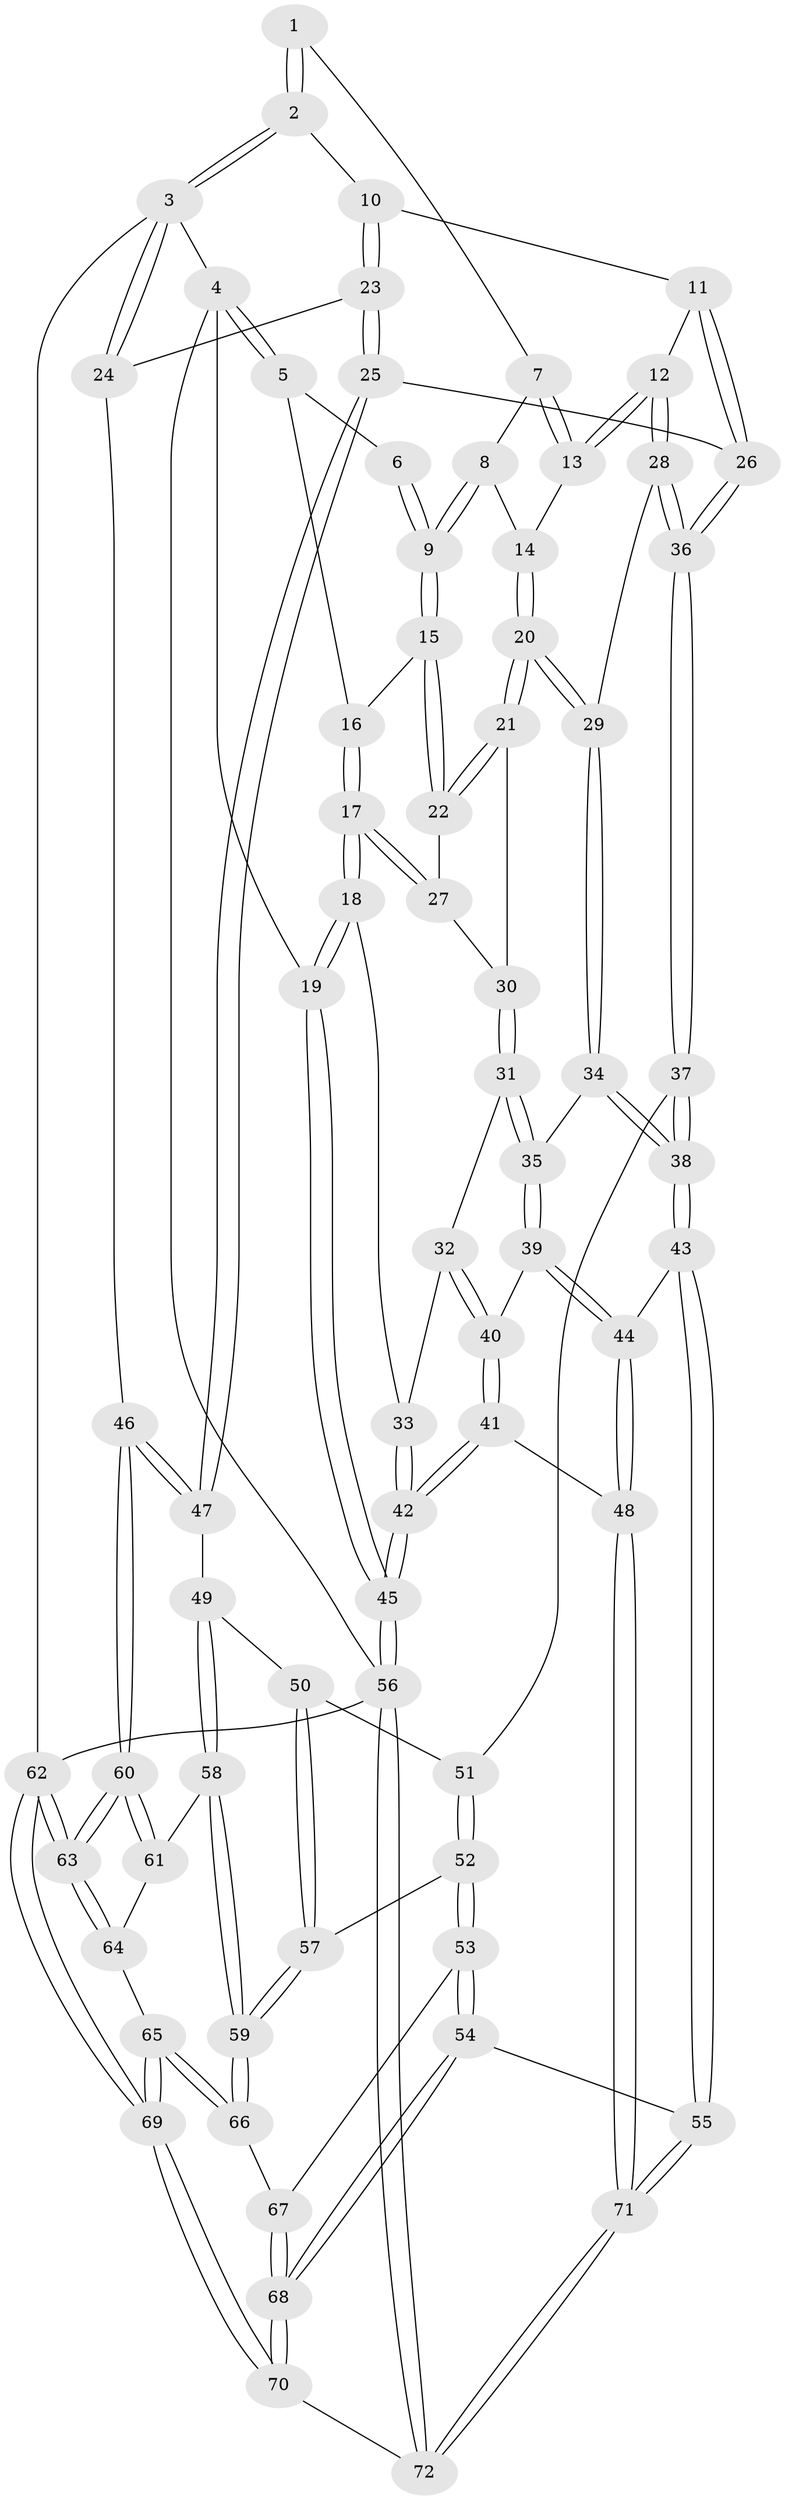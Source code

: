 // Generated by graph-tools (version 1.1) at 2025/38/03/09/25 02:38:55]
// undirected, 72 vertices, 177 edges
graph export_dot {
graph [start="1"]
  node [color=gray90,style=filled];
  1 [pos="+0.4175164157324311+0"];
  2 [pos="+0.6952896449609905+0"];
  3 [pos="+1+0"];
  4 [pos="+0+0"];
  5 [pos="+0+0"];
  6 [pos="+0.03518846996783248+0"];
  7 [pos="+0.38263747357744204+0"];
  8 [pos="+0.23413206929082328+0.10738798081417482"];
  9 [pos="+0.16696900164918388+0.08925437147325235"];
  10 [pos="+0.7044639072122206+0"];
  11 [pos="+0.6994622187020922+0"];
  12 [pos="+0.432494527704987+0.19605939051099605"];
  13 [pos="+0.41335455297872137+0.1686197812490734"];
  14 [pos="+0.2570697501495831+0.12806569428635312"];
  15 [pos="+0.15988081955084482+0.10278699767596247"];
  16 [pos="+0.0476605866143368+0.14823840236085775"];
  17 [pos="+0+0.24150511045873232"];
  18 [pos="+0+0.2825594177875731"];
  19 [pos="+0+0.2858279833674548"];
  20 [pos="+0.26580413511316553+0.26614403490775407"];
  21 [pos="+0.23479883281566657+0.2521899265495641"];
  22 [pos="+0.15867111482952842+0.12093405734446408"];
  23 [pos="+0.8779245526040883+0.1694377906293688"];
  24 [pos="+1+0.2150170724449687"];
  25 [pos="+0.7372940995706719+0.38760446162408707"];
  26 [pos="+0.6081501104529167+0.38382324757012076"];
  27 [pos="+0.12369436973285354+0.2361120757642141"];
  28 [pos="+0.4346116133684877+0.22121524148307933"];
  29 [pos="+0.2870475134906376+0.29024549670639965"];
  30 [pos="+0.13355359305184933+0.25018867064390543"];
  31 [pos="+0.13896804204371999+0.3577230555683392"];
  32 [pos="+0.10351364733098964+0.370860979791198"];
  33 [pos="+0.06875522192501515+0.3722825026675408"];
  34 [pos="+0.26449137311631044+0.3549040069002175"];
  35 [pos="+0.21497219039109486+0.37949033440246305"];
  36 [pos="+0.5894225294387615+0.39099862996601803"];
  37 [pos="+0.5635771253263862+0.43192361610674024"];
  38 [pos="+0.4544402850504388+0.5193494176669168"];
  39 [pos="+0.21309206560121563+0.3969000497141476"];
  40 [pos="+0.12606704903290242+0.5122540664937931"];
  41 [pos="+0.06824509281203538+0.7228306054005413"];
  42 [pos="+0+0.7347324647415682"];
  43 [pos="+0.3696596373944445+0.6731875249361688"];
  44 [pos="+0.2815390760162935+0.6883669209899645"];
  45 [pos="+0+0.7986814358437061"];
  46 [pos="+1+0.4807799762860895"];
  47 [pos="+0.8847223095113482+0.49345627799375663"];
  48 [pos="+0.18536553633200253+0.7250769083883704"];
  49 [pos="+0.8232843812522684+0.6233192633286369"];
  50 [pos="+0.728763078166551+0.6523051623346324"];
  51 [pos="+0.6682279211427054+0.6163241655919864"];
  52 [pos="+0.5516702006619169+0.7539515818821586"];
  53 [pos="+0.5440339274814673+0.7555999230205942"];
  54 [pos="+0.48056573912206274+0.7586332689686458"];
  55 [pos="+0.4190269258456246+0.7197641317333234"];
  56 [pos="+0+1"];
  57 [pos="+0.6923834415553778+0.7638569168955186"];
  58 [pos="+0.8554007973061603+0.7182459904011007"];
  59 [pos="+0.7355141273724858+0.8105844234635854"];
  60 [pos="+1+0.7446932714458427"];
  61 [pos="+0.919272686661048+0.7651435803040139"];
  62 [pos="+1+1"];
  63 [pos="+1+1"];
  64 [pos="+0.863404171576736+0.869602589452346"];
  65 [pos="+0.7844601565080873+0.9083122711217246"];
  66 [pos="+0.736311085483434+0.8147451670880425"];
  67 [pos="+0.6440009575600121+0.8675364913352945"];
  68 [pos="+0.5764849095402903+1"];
  69 [pos="+0.7098483358819514+1"];
  70 [pos="+0.5872553106207098+1"];
  71 [pos="+0.34782991716017714+1"];
  72 [pos="+0.3479880284198368+1"];
  1 -- 2;
  1 -- 2;
  1 -- 7;
  2 -- 3;
  2 -- 3;
  2 -- 10;
  3 -- 4;
  3 -- 24;
  3 -- 24;
  3 -- 62;
  4 -- 5;
  4 -- 5;
  4 -- 19;
  4 -- 56;
  5 -- 6;
  5 -- 16;
  6 -- 9;
  6 -- 9;
  7 -- 8;
  7 -- 13;
  7 -- 13;
  8 -- 9;
  8 -- 9;
  8 -- 14;
  9 -- 15;
  9 -- 15;
  10 -- 11;
  10 -- 23;
  10 -- 23;
  11 -- 12;
  11 -- 26;
  11 -- 26;
  12 -- 13;
  12 -- 13;
  12 -- 28;
  12 -- 28;
  13 -- 14;
  14 -- 20;
  14 -- 20;
  15 -- 16;
  15 -- 22;
  15 -- 22;
  16 -- 17;
  16 -- 17;
  17 -- 18;
  17 -- 18;
  17 -- 27;
  17 -- 27;
  18 -- 19;
  18 -- 19;
  18 -- 33;
  19 -- 45;
  19 -- 45;
  20 -- 21;
  20 -- 21;
  20 -- 29;
  20 -- 29;
  21 -- 22;
  21 -- 22;
  21 -- 30;
  22 -- 27;
  23 -- 24;
  23 -- 25;
  23 -- 25;
  24 -- 46;
  25 -- 26;
  25 -- 47;
  25 -- 47;
  26 -- 36;
  26 -- 36;
  27 -- 30;
  28 -- 29;
  28 -- 36;
  28 -- 36;
  29 -- 34;
  29 -- 34;
  30 -- 31;
  30 -- 31;
  31 -- 32;
  31 -- 35;
  31 -- 35;
  32 -- 33;
  32 -- 40;
  32 -- 40;
  33 -- 42;
  33 -- 42;
  34 -- 35;
  34 -- 38;
  34 -- 38;
  35 -- 39;
  35 -- 39;
  36 -- 37;
  36 -- 37;
  37 -- 38;
  37 -- 38;
  37 -- 51;
  38 -- 43;
  38 -- 43;
  39 -- 40;
  39 -- 44;
  39 -- 44;
  40 -- 41;
  40 -- 41;
  41 -- 42;
  41 -- 42;
  41 -- 48;
  42 -- 45;
  42 -- 45;
  43 -- 44;
  43 -- 55;
  43 -- 55;
  44 -- 48;
  44 -- 48;
  45 -- 56;
  45 -- 56;
  46 -- 47;
  46 -- 47;
  46 -- 60;
  46 -- 60;
  47 -- 49;
  48 -- 71;
  48 -- 71;
  49 -- 50;
  49 -- 58;
  49 -- 58;
  50 -- 51;
  50 -- 57;
  50 -- 57;
  51 -- 52;
  51 -- 52;
  52 -- 53;
  52 -- 53;
  52 -- 57;
  53 -- 54;
  53 -- 54;
  53 -- 67;
  54 -- 55;
  54 -- 68;
  54 -- 68;
  55 -- 71;
  55 -- 71;
  56 -- 72;
  56 -- 72;
  56 -- 62;
  57 -- 59;
  57 -- 59;
  58 -- 59;
  58 -- 59;
  58 -- 61;
  59 -- 66;
  59 -- 66;
  60 -- 61;
  60 -- 61;
  60 -- 63;
  60 -- 63;
  61 -- 64;
  62 -- 63;
  62 -- 63;
  62 -- 69;
  62 -- 69;
  63 -- 64;
  63 -- 64;
  64 -- 65;
  65 -- 66;
  65 -- 66;
  65 -- 69;
  65 -- 69;
  66 -- 67;
  67 -- 68;
  67 -- 68;
  68 -- 70;
  68 -- 70;
  69 -- 70;
  69 -- 70;
  70 -- 72;
  71 -- 72;
  71 -- 72;
}

